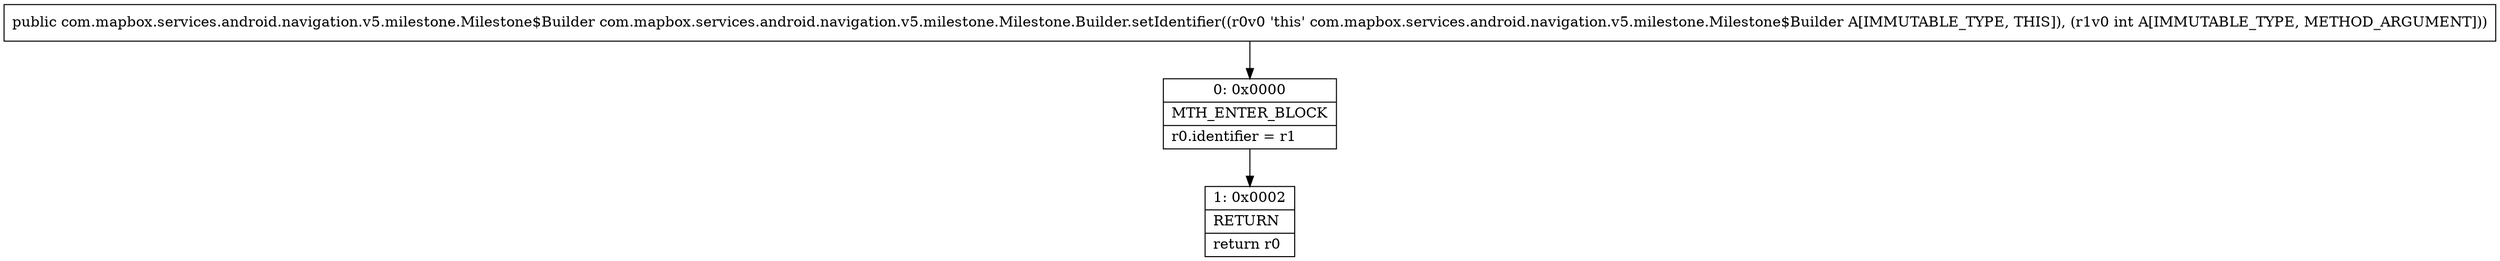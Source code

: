 digraph "CFG forcom.mapbox.services.android.navigation.v5.milestone.Milestone.Builder.setIdentifier(I)Lcom\/mapbox\/services\/android\/navigation\/v5\/milestone\/Milestone$Builder;" {
Node_0 [shape=record,label="{0\:\ 0x0000|MTH_ENTER_BLOCK\l|r0.identifier = r1\l}"];
Node_1 [shape=record,label="{1\:\ 0x0002|RETURN\l|return r0\l}"];
MethodNode[shape=record,label="{public com.mapbox.services.android.navigation.v5.milestone.Milestone$Builder com.mapbox.services.android.navigation.v5.milestone.Milestone.Builder.setIdentifier((r0v0 'this' com.mapbox.services.android.navigation.v5.milestone.Milestone$Builder A[IMMUTABLE_TYPE, THIS]), (r1v0 int A[IMMUTABLE_TYPE, METHOD_ARGUMENT])) }"];
MethodNode -> Node_0;
Node_0 -> Node_1;
}

